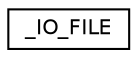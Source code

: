 digraph "Graphical Class Hierarchy"
{
  edge [fontname="Helvetica",fontsize="10",labelfontname="Helvetica",labelfontsize="10"];
  node [fontname="Helvetica",fontsize="10",shape=record];
  rankdir="LR";
  Node0 [label="_IO_FILE",height=0.2,width=0.4,color="black", fillcolor="white", style="filled",URL="$struct___i_o___f_i_l_e.html"];
}
